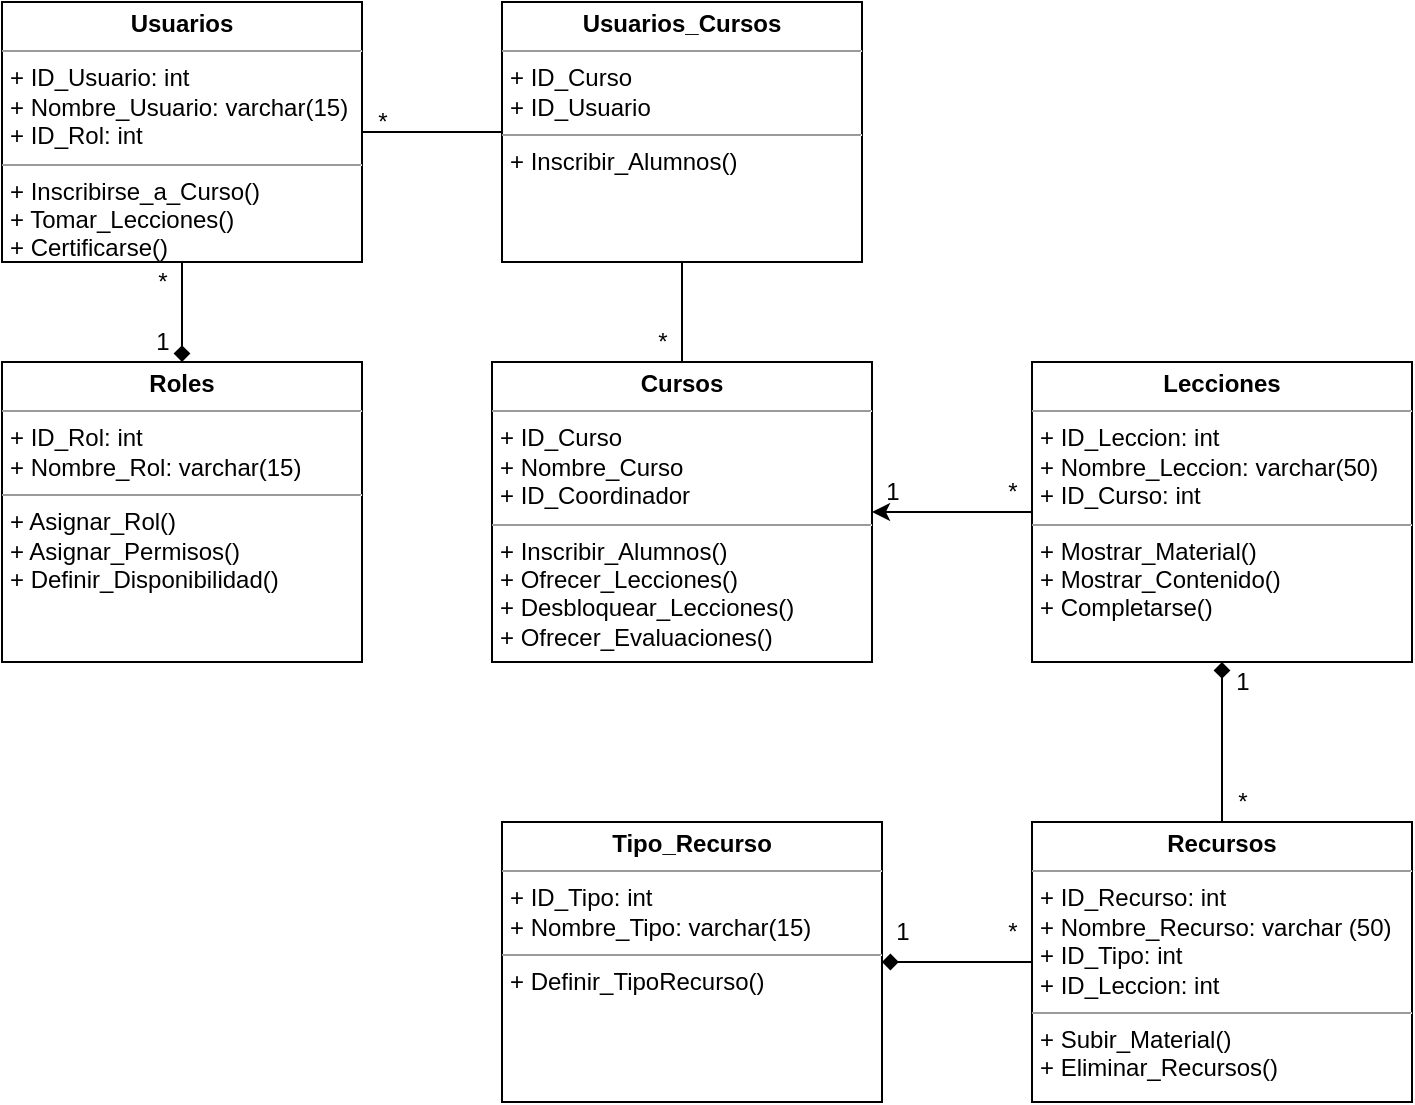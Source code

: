 <mxfile>
    <diagram id="Nqe3qxnj7Zk19PZjEjGg" name="Page-4">
        <mxGraphModel dx="806" dy="683" grid="1" gridSize="10" guides="1" tooltips="1" connect="1" arrows="1" fold="1" page="1" pageScale="1" pageWidth="827" pageHeight="1169" math="0" shadow="0">
            <root>
                <mxCell id="24DHd9_LYdAzeUiGqDe0-0"/>
                <mxCell id="24DHd9_LYdAzeUiGqDe0-1" parent="24DHd9_LYdAzeUiGqDe0-0"/>
                <mxCell id="24DHd9_LYdAzeUiGqDe0-21" style="edgeStyle=orthogonalEdgeStyle;rounded=0;orthogonalLoop=1;jettySize=auto;html=1;exitX=1;exitY=0.5;exitDx=0;exitDy=0;entryX=0;entryY=0.5;entryDx=0;entryDy=0;endArrow=none;endFill=0;" edge="1" parent="24DHd9_LYdAzeUiGqDe0-1" source="24DHd9_LYdAzeUiGqDe0-6" target="24DHd9_LYdAzeUiGqDe0-18">
                    <mxGeometry relative="1" as="geometry"/>
                </mxCell>
                <mxCell id="24DHd9_LYdAzeUiGqDe0-32" style="edgeStyle=orthogonalEdgeStyle;rounded=0;orthogonalLoop=1;jettySize=auto;html=1;exitX=0.5;exitY=1;exitDx=0;exitDy=0;entryX=0.5;entryY=0;entryDx=0;entryDy=0;endArrow=diamond;endFill=1;" edge="1" parent="24DHd9_LYdAzeUiGqDe0-1" source="24DHd9_LYdAzeUiGqDe0-6" target="24DHd9_LYdAzeUiGqDe0-9">
                    <mxGeometry relative="1" as="geometry"/>
                </mxCell>
                <mxCell id="24DHd9_LYdAzeUiGqDe0-6" value="&lt;p style=&quot;margin: 0px ; margin-top: 4px ; text-align: center&quot;&gt;&lt;b&gt;Usuarios&lt;/b&gt;&lt;/p&gt;&lt;hr size=&quot;1&quot;&gt;&lt;p style=&quot;margin: 0px ; margin-left: 4px&quot;&gt;+ ID_Usuario: int&lt;br&gt;+ Nombre_Usuario: varchar(15)&lt;/p&gt;&lt;p style=&quot;margin: 0px ; margin-left: 4px&quot;&gt;+ ID_Rol: int&lt;/p&gt;&lt;hr size=&quot;1&quot;&gt;&lt;p style=&quot;margin: 0px ; margin-left: 4px&quot;&gt;+ Inscribirse_a_Curso()&lt;/p&gt;&lt;p style=&quot;margin: 0px ; margin-left: 4px&quot;&gt;+ Tomar_Lecciones()&lt;/p&gt;&lt;p style=&quot;margin: 0px ; margin-left: 4px&quot;&gt;+ Certificarse()&lt;/p&gt;" style="verticalAlign=top;align=left;overflow=fill;fontSize=12;fontFamily=Helvetica;html=1;" vertex="1" parent="24DHd9_LYdAzeUiGqDe0-1">
                    <mxGeometry x="40" y="40" width="180" height="130" as="geometry"/>
                </mxCell>
                <mxCell id="24DHd9_LYdAzeUiGqDe0-22" style="edgeStyle=orthogonalEdgeStyle;rounded=0;orthogonalLoop=1;jettySize=auto;html=1;exitX=0.5;exitY=0;exitDx=0;exitDy=0;entryX=0.5;entryY=1;entryDx=0;entryDy=0;endArrow=none;endFill=0;" edge="1" parent="24DHd9_LYdAzeUiGqDe0-1" source="24DHd9_LYdAzeUiGqDe0-7" target="24DHd9_LYdAzeUiGqDe0-18">
                    <mxGeometry relative="1" as="geometry"/>
                </mxCell>
                <mxCell id="24DHd9_LYdAzeUiGqDe0-7" value="&lt;p style=&quot;margin: 0px ; margin-top: 4px ; text-align: center&quot;&gt;&lt;b&gt;Cursos&lt;/b&gt;&lt;/p&gt;&lt;hr size=&quot;1&quot;&gt;&lt;p style=&quot;margin: 0px ; margin-left: 4px&quot;&gt;+ ID_Curso&lt;/p&gt;&lt;p style=&quot;margin: 0px ; margin-left: 4px&quot;&gt;+ Nombre_Curso&lt;br&gt;+ ID_Coordinador&lt;/p&gt;&lt;hr size=&quot;1&quot;&gt;&lt;p style=&quot;margin: 0px ; margin-left: 4px&quot;&gt;+ Inscribir_Alumnos()&lt;/p&gt;&lt;p style=&quot;margin: 0px ; margin-left: 4px&quot;&gt;+ Ofrecer_Lecciones()&lt;/p&gt;&lt;p style=&quot;margin: 0px ; margin-left: 4px&quot;&gt;+ Desbloquear_Lecciones()&lt;/p&gt;&lt;p style=&quot;margin: 0px ; margin-left: 4px&quot;&gt;+ Ofrecer_Evaluaciones()&lt;/p&gt;" style="verticalAlign=top;align=left;overflow=fill;fontSize=12;fontFamily=Helvetica;html=1;" vertex="1" parent="24DHd9_LYdAzeUiGqDe0-1">
                    <mxGeometry x="285" y="220" width="190" height="150" as="geometry"/>
                </mxCell>
                <mxCell id="24DHd9_LYdAzeUiGqDe0-24" style="edgeStyle=orthogonalEdgeStyle;rounded=0;orthogonalLoop=1;jettySize=auto;html=1;exitX=0;exitY=0.5;exitDx=0;exitDy=0;entryX=1;entryY=0.5;entryDx=0;entryDy=0;" edge="1" parent="24DHd9_LYdAzeUiGqDe0-1" source="24DHd9_LYdAzeUiGqDe0-8" target="24DHd9_LYdAzeUiGqDe0-7">
                    <mxGeometry relative="1" as="geometry"/>
                </mxCell>
                <mxCell id="24DHd9_LYdAzeUiGqDe0-8" value="&lt;p style=&quot;margin: 0px ; margin-top: 4px ; text-align: center&quot;&gt;&lt;b&gt;Lecciones&lt;/b&gt;&lt;/p&gt;&lt;hr size=&quot;1&quot;&gt;&lt;p style=&quot;margin: 0px ; margin-left: 4px&quot;&gt;+ ID_Leccion: int&lt;/p&gt;&lt;p style=&quot;margin: 0px ; margin-left: 4px&quot;&gt;+ Nombre_Leccion: varchar(50)&lt;/p&gt;&lt;p style=&quot;margin: 0px ; margin-left: 4px&quot;&gt;+ ID_Curso: int&lt;/p&gt;&lt;hr size=&quot;1&quot;&gt;&lt;p style=&quot;margin: 0px ; margin-left: 4px&quot;&gt;+ Mostrar_Material()&lt;/p&gt;&lt;p style=&quot;margin: 0px ; margin-left: 4px&quot;&gt;+ Mostrar_Contenido()&lt;/p&gt;&lt;p style=&quot;margin: 0px ; margin-left: 4px&quot;&gt;+ Completarse()&lt;/p&gt;" style="verticalAlign=top;align=left;overflow=fill;fontSize=12;fontFamily=Helvetica;html=1;" vertex="1" parent="24DHd9_LYdAzeUiGqDe0-1">
                    <mxGeometry x="555" y="220" width="190" height="150" as="geometry"/>
                </mxCell>
                <mxCell id="24DHd9_LYdAzeUiGqDe0-9" value="&lt;p style=&quot;margin: 0px ; margin-top: 4px ; text-align: center&quot;&gt;&lt;b&gt;Roles&lt;/b&gt;&lt;/p&gt;&lt;hr size=&quot;1&quot;&gt;&lt;p style=&quot;margin: 0px ; margin-left: 4px&quot;&gt;+ ID_Rol: int&lt;/p&gt;&lt;p style=&quot;margin: 0px ; margin-left: 4px&quot;&gt;+ Nombre_Rol: varchar(15)&lt;/p&gt;&lt;hr size=&quot;1&quot;&gt;&lt;p style=&quot;margin: 0px ; margin-left: 4px&quot;&gt;+ Asignar_Rol()&lt;/p&gt;&lt;p style=&quot;margin: 0px ; margin-left: 4px&quot;&gt;+ Asignar_Permisos()&lt;/p&gt;&lt;p style=&quot;margin: 0px ; margin-left: 4px&quot;&gt;+ Definir_Disponibilidad()&lt;/p&gt;" style="verticalAlign=top;align=left;overflow=fill;fontSize=12;fontFamily=Helvetica;html=1;" vertex="1" parent="24DHd9_LYdAzeUiGqDe0-1">
                    <mxGeometry x="40" y="220" width="180" height="150" as="geometry"/>
                </mxCell>
                <mxCell id="24DHd9_LYdAzeUiGqDe0-28" style="edgeStyle=orthogonalEdgeStyle;rounded=0;orthogonalLoop=1;jettySize=auto;html=1;exitX=0.5;exitY=0;exitDx=0;exitDy=0;entryX=0.5;entryY=1;entryDx=0;entryDy=0;endArrow=diamond;endFill=1;" edge="1" parent="24DHd9_LYdAzeUiGqDe0-1" source="24DHd9_LYdAzeUiGqDe0-10" target="24DHd9_LYdAzeUiGqDe0-8">
                    <mxGeometry relative="1" as="geometry"/>
                </mxCell>
                <mxCell id="24DHd9_LYdAzeUiGqDe0-38" style="edgeStyle=orthogonalEdgeStyle;rounded=0;orthogonalLoop=1;jettySize=auto;html=1;exitX=0;exitY=0.5;exitDx=0;exitDy=0;entryX=1;entryY=0.5;entryDx=0;entryDy=0;endArrow=diamond;endFill=1;" edge="1" parent="24DHd9_LYdAzeUiGqDe0-1" source="24DHd9_LYdAzeUiGqDe0-10" target="24DHd9_LYdAzeUiGqDe0-11">
                    <mxGeometry relative="1" as="geometry"/>
                </mxCell>
                <mxCell id="24DHd9_LYdAzeUiGqDe0-10" value="&lt;p style=&quot;margin: 0px ; margin-top: 4px ; text-align: center&quot;&gt;&lt;b&gt;Recursos&lt;/b&gt;&lt;/p&gt;&lt;hr size=&quot;1&quot;&gt;&lt;p style=&quot;margin: 0px ; margin-left: 4px&quot;&gt;+ ID_Recurso: int&lt;/p&gt;&lt;p style=&quot;margin: 0px ; margin-left: 4px&quot;&gt;+ Nombre_Recurso: varchar (50)&lt;/p&gt;&lt;p style=&quot;margin: 0px ; margin-left: 4px&quot;&gt;+ ID_Tipo: int&lt;/p&gt;&lt;p style=&quot;margin: 0px ; margin-left: 4px&quot;&gt;+ ID_Leccion: int&lt;/p&gt;&lt;hr size=&quot;1&quot;&gt;&lt;p style=&quot;margin: 0px ; margin-left: 4px&quot;&gt;+ Subir_Material()&lt;/p&gt;&lt;p style=&quot;margin: 0px ; margin-left: 4px&quot;&gt;+ Eliminar_Recursos()&lt;/p&gt;" style="verticalAlign=top;align=left;overflow=fill;fontSize=12;fontFamily=Helvetica;html=1;" vertex="1" parent="24DHd9_LYdAzeUiGqDe0-1">
                    <mxGeometry x="555" y="450" width="190" height="140" as="geometry"/>
                </mxCell>
                <mxCell id="24DHd9_LYdAzeUiGqDe0-11" value="&lt;p style=&quot;margin: 0px ; margin-top: 4px ; text-align: center&quot;&gt;&lt;b&gt;Tipo_Recurso&lt;/b&gt;&lt;/p&gt;&lt;hr size=&quot;1&quot;&gt;&lt;p style=&quot;margin: 0px ; margin-left: 4px&quot;&gt;+ ID_Tipo: int&lt;/p&gt;&lt;p style=&quot;margin: 0px ; margin-left: 4px&quot;&gt;+ Nombre_Tipo: varchar(15)&lt;/p&gt;&lt;hr size=&quot;1&quot;&gt;&lt;p style=&quot;margin: 0px ; margin-left: 4px&quot;&gt;+ Definir_TipoRecurso()&lt;/p&gt;" style="verticalAlign=top;align=left;overflow=fill;fontSize=12;fontFamily=Helvetica;html=1;" vertex="1" parent="24DHd9_LYdAzeUiGqDe0-1">
                    <mxGeometry x="290" y="450" width="190" height="140" as="geometry"/>
                </mxCell>
                <mxCell id="24DHd9_LYdAzeUiGqDe0-18" value="&lt;p style=&quot;margin: 0px ; margin-top: 4px ; text-align: center&quot;&gt;&lt;b&gt;Usuarios_Cursos&lt;/b&gt;&lt;/p&gt;&lt;hr size=&quot;1&quot;&gt;&lt;p style=&quot;margin: 0px ; margin-left: 4px&quot;&gt;+ ID_Curso&lt;br&gt;&lt;/p&gt;&lt;p style=&quot;margin: 0px ; margin-left: 4px&quot;&gt;+ ID_Usuario&lt;/p&gt;&lt;hr size=&quot;1&quot;&gt;&lt;p style=&quot;margin: 0px ; margin-left: 4px&quot;&gt;+ Inscribir_Alumnos()&lt;/p&gt;" style="verticalAlign=top;align=left;overflow=fill;fontSize=12;fontFamily=Helvetica;html=1;" vertex="1" parent="24DHd9_LYdAzeUiGqDe0-1">
                    <mxGeometry x="290" y="40" width="180" height="130" as="geometry"/>
                </mxCell>
                <mxCell id="24DHd9_LYdAzeUiGqDe0-25" value="1" style="text;html=1;align=center;verticalAlign=middle;resizable=0;points=[];autosize=1;" vertex="1" parent="24DHd9_LYdAzeUiGqDe0-1">
                    <mxGeometry x="475" y="275" width="20" height="20" as="geometry"/>
                </mxCell>
                <mxCell id="24DHd9_LYdAzeUiGqDe0-26" value="*" style="text;html=1;align=center;verticalAlign=middle;resizable=0;points=[];autosize=1;" vertex="1" parent="24DHd9_LYdAzeUiGqDe0-1">
                    <mxGeometry x="535" y="275" width="20" height="20" as="geometry"/>
                </mxCell>
                <mxCell id="24DHd9_LYdAzeUiGqDe0-29" value="1" style="text;html=1;align=center;verticalAlign=middle;resizable=0;points=[];autosize=1;" vertex="1" parent="24DHd9_LYdAzeUiGqDe0-1">
                    <mxGeometry x="650" y="370" width="20" height="20" as="geometry"/>
                </mxCell>
                <mxCell id="24DHd9_LYdAzeUiGqDe0-30" value="*" style="text;html=1;align=center;verticalAlign=middle;resizable=0;points=[];autosize=1;" vertex="1" parent="24DHd9_LYdAzeUiGqDe0-1">
                    <mxGeometry x="220" y="90" width="20" height="20" as="geometry"/>
                </mxCell>
                <mxCell id="24DHd9_LYdAzeUiGqDe0-31" value="*" style="text;html=1;align=center;verticalAlign=middle;resizable=0;points=[];autosize=1;" vertex="1" parent="24DHd9_LYdAzeUiGqDe0-1">
                    <mxGeometry x="360" y="200" width="20" height="20" as="geometry"/>
                </mxCell>
                <mxCell id="24DHd9_LYdAzeUiGqDe0-33" value="*" style="text;html=1;align=center;verticalAlign=middle;resizable=0;points=[];autosize=1;" vertex="1" parent="24DHd9_LYdAzeUiGqDe0-1">
                    <mxGeometry x="110" y="170" width="20" height="20" as="geometry"/>
                </mxCell>
                <mxCell id="24DHd9_LYdAzeUiGqDe0-35" value="1" style="text;html=1;align=center;verticalAlign=middle;resizable=0;points=[];autosize=1;" vertex="1" parent="24DHd9_LYdAzeUiGqDe0-1">
                    <mxGeometry x="110" y="200" width="20" height="20" as="geometry"/>
                </mxCell>
                <mxCell id="24DHd9_LYdAzeUiGqDe0-36" value="*" style="text;html=1;align=center;verticalAlign=middle;resizable=0;points=[];autosize=1;" vertex="1" parent="24DHd9_LYdAzeUiGqDe0-1">
                    <mxGeometry x="650" y="430" width="20" height="20" as="geometry"/>
                </mxCell>
                <mxCell id="24DHd9_LYdAzeUiGqDe0-39" value="*" style="text;html=1;align=center;verticalAlign=middle;resizable=0;points=[];autosize=1;" vertex="1" parent="24DHd9_LYdAzeUiGqDe0-1">
                    <mxGeometry x="535" y="495" width="20" height="20" as="geometry"/>
                </mxCell>
                <mxCell id="24DHd9_LYdAzeUiGqDe0-40" value="1" style="text;html=1;align=center;verticalAlign=middle;resizable=0;points=[];autosize=1;" vertex="1" parent="24DHd9_LYdAzeUiGqDe0-1">
                    <mxGeometry x="480" y="495" width="20" height="20" as="geometry"/>
                </mxCell>
            </root>
        </mxGraphModel>
    </diagram>
    <diagram id="UTpa0vSlOsTXCOfH_6tE" name="Page-1">
        <mxGraphModel dx="564" dy="478" grid="1" gridSize="10" guides="1" tooltips="1" connect="1" arrows="1" fold="1" page="1" pageScale="1" pageWidth="827" pageHeight="1169" math="0" shadow="0">
            <root>
                <mxCell id="0"/>
                <mxCell id="1" parent="0"/>
                <mxCell id="15" style="edgeStyle=orthogonalEdgeStyle;rounded=0;orthogonalLoop=1;jettySize=auto;html=1;exitX=0.5;exitY=1;exitDx=0;exitDy=0;dashed=1;endArrow=none;endFill=0;" parent="1" source="16" edge="1">
                    <mxGeometry relative="1" as="geometry">
                        <mxPoint x="605" y="480" as="targetPoint"/>
                    </mxGeometry>
                </mxCell>
                <mxCell id="12" style="edgeStyle=orthogonalEdgeStyle;rounded=0;orthogonalLoop=1;jettySize=auto;html=1;exitX=0.5;exitY=1;exitDx=0;exitDy=0;dashed=1;endArrow=none;endFill=0;" parent="1" source="11" edge="1">
                    <mxGeometry relative="1" as="geometry">
                        <mxPoint x="445" y="480" as="targetPoint"/>
                    </mxGeometry>
                </mxCell>
                <mxCell id="10" style="edgeStyle=orthogonalEdgeStyle;rounded=0;orthogonalLoop=1;jettySize=auto;html=1;exitX=0.5;exitY=1;exitDx=0;exitDy=0;dashed=1;endArrow=none;endFill=0;" parent="1" source="9" edge="1">
                    <mxGeometry relative="1" as="geometry">
                        <mxPoint x="285" y="480" as="targetPoint"/>
                    </mxGeometry>
                </mxCell>
                <mxCell id="8" style="edgeStyle=orthogonalEdgeStyle;rounded=0;orthogonalLoop=1;jettySize=auto;html=1;dashed=1;endArrow=none;endFill=0;" parent="1" source="3" edge="1">
                    <mxGeometry relative="1" as="geometry">
                        <mxPoint x="125" y="480" as="targetPoint"/>
                    </mxGeometry>
                </mxCell>
                <mxCell id="6" style="edgeStyle=orthogonalEdgeStyle;rounded=0;orthogonalLoop=1;jettySize=auto;html=1;entryX=0;entryY=0.19;entryDx=0;entryDy=0;entryPerimeter=0;endArrow=openAsync;endFill=0;" parent="1" edge="1">
                    <mxGeometry relative="1" as="geometry">
                        <mxPoint x="130" y="179.9" as="sourcePoint"/>
                        <mxPoint x="280" y="179.9" as="targetPoint"/>
                        <Array as="points">
                            <mxPoint x="160" y="179"/>
                        </Array>
                    </mxGeometry>
                </mxCell>
                <mxCell id="2" value="" style="html=1;points=[];perimeter=orthogonalPerimeter;" parent="1" vertex="1">
                    <mxGeometry x="120" y="160" width="10" height="280" as="geometry"/>
                </mxCell>
                <mxCell id="3" value="Usuario" style="shape=umlActor;verticalLabelPosition=bottom;verticalAlign=top;html=1;" parent="1" vertex="1">
                    <mxGeometry x="110" y="50" width="30" height="60" as="geometry"/>
                </mxCell>
                <mxCell id="17" style="edgeStyle=orthogonalEdgeStyle;rounded=0;orthogonalLoop=1;jettySize=auto;html=1;endArrow=openAsync;endFill=0;entryX=0;entryY=0.127;entryDx=0;entryDy=0;entryPerimeter=0;" parent="1" source="5" target="11" edge="1">
                    <mxGeometry relative="1" as="geometry">
                        <mxPoint x="400" y="224" as="targetPoint"/>
                        <Array as="points">
                            <mxPoint x="330" y="199"/>
                        </Array>
                    </mxGeometry>
                </mxCell>
                <mxCell id="5" value="" style="html=1;points=[];perimeter=orthogonalPerimeter;" parent="1" vertex="1">
                    <mxGeometry x="280" y="160" width="10" height="280" as="geometry"/>
                </mxCell>
                <mxCell id="7" value="1. Elegir lección ()" style="text;html=1;align=center;verticalAlign=middle;resizable=0;points=[];autosize=1;" parent="1" vertex="1">
                    <mxGeometry x="145" y="160" width="110" height="20" as="geometry"/>
                </mxCell>
                <mxCell id="9" value="&lt;u&gt;:Interfaz&lt;/u&gt;" style="html=1;" parent="1" vertex="1">
                    <mxGeometry x="230" y="70" width="110" height="50" as="geometry"/>
                </mxCell>
                <mxCell id="13" value="&lt;u&gt;:Lecciones&lt;/u&gt;" style="html=1;" parent="1" vertex="1">
                    <mxGeometry x="390" y="70" width="110" height="50" as="geometry"/>
                </mxCell>
                <mxCell id="27" style="edgeStyle=orthogonalEdgeStyle;rounded=0;orthogonalLoop=1;jettySize=auto;html=1;dashed=1;endArrow=classic;endFill=1;strokeWidth=2;exitX=0.052;exitY=0.458;exitDx=0;exitDy=0;exitPerimeter=0;entryX=1.078;entryY=0.453;entryDx=0;entryDy=0;entryPerimeter=0;" parent="1" source="14" target="11" edge="1">
                    <mxGeometry relative="1" as="geometry">
                        <mxPoint x="480" y="310" as="targetPoint"/>
                        <Array as="points">
                            <mxPoint x="601" y="290"/>
                            <mxPoint x="451" y="290"/>
                        </Array>
                    </mxGeometry>
                </mxCell>
                <mxCell id="14" value="" style="html=1;points=[];perimeter=orthogonalPerimeter;" parent="1" vertex="1">
                    <mxGeometry x="600" y="160" width="10" height="280" as="geometry"/>
                </mxCell>
                <mxCell id="16" value="&lt;u&gt;:BD&lt;/u&gt;" style="html=1;" parent="1" vertex="1">
                    <mxGeometry x="550" y="70" width="110" height="50" as="geometry"/>
                </mxCell>
                <mxCell id="18" value="2. Consultar&lt;br&gt;lección ()" style="text;html=1;align=center;verticalAlign=middle;resizable=0;points=[];autosize=1;" parent="1" vertex="1">
                    <mxGeometry x="320" y="165" width="80" height="30" as="geometry"/>
                </mxCell>
                <mxCell id="20" style="edgeStyle=orthogonalEdgeStyle;rounded=0;orthogonalLoop=1;jettySize=auto;html=1;endArrow=openAsync;endFill=0;entryX=0;entryY=0.195;entryDx=0;entryDy=0;entryPerimeter=0;" parent="1" edge="1">
                    <mxGeometry relative="1" as="geometry">
                        <mxPoint x="450" y="220" as="sourcePoint"/>
                        <mxPoint x="600" y="220" as="targetPoint"/>
                        <Array as="points">
                            <mxPoint x="490" y="220"/>
                            <mxPoint x="490" y="220"/>
                        </Array>
                    </mxGeometry>
                </mxCell>
                <mxCell id="21" value="3. Consultar datos ()" style="text;html=1;align=center;verticalAlign=middle;resizable=0;points=[];autosize=1;" parent="1" vertex="1">
                    <mxGeometry x="460" y="195" width="120" height="20" as="geometry"/>
                </mxCell>
                <mxCell id="23" style="edgeStyle=orthogonalEdgeStyle;rounded=0;orthogonalLoop=1;jettySize=auto;html=1;endArrow=openAsync;endFill=0;entryX=1.3;entryY=0.414;entryDx=0;entryDy=0;entryPerimeter=0;" parent="1" source="14" target="14" edge="1">
                    <mxGeometry relative="1" as="geometry">
                        <Array as="points">
                            <mxPoint x="630" y="240"/>
                            <mxPoint x="630" y="276"/>
                        </Array>
                    </mxGeometry>
                </mxCell>
                <mxCell id="24" value="4. Verificar datos ()" style="text;html=1;align=center;verticalAlign=middle;resizable=0;points=[];autosize=1;" parent="1" vertex="1">
                    <mxGeometry x="620" y="220" width="120" height="20" as="geometry"/>
                </mxCell>
                <mxCell id="28" value="5. Lección encontrada&amp;nbsp;()" style="text;html=1;align=center;verticalAlign=middle;resizable=0;points=[];autosize=1;" parent="1" vertex="1">
                    <mxGeometry x="460" y="265" width="140" height="20" as="geometry"/>
                </mxCell>
                <mxCell id="32" value="6. Cargar&amp;nbsp;lección ()" style="text;html=1;align=center;verticalAlign=middle;resizable=0;points=[];autosize=1;" parent="1" vertex="1">
                    <mxGeometry x="300" y="292.5" width="120" height="20" as="geometry"/>
                </mxCell>
                <mxCell id="11" value="" style="html=1;points=[];perimeter=orthogonalPerimeter;" parent="1" vertex="1">
                    <mxGeometry x="440" y="165" width="10" height="275" as="geometry"/>
                </mxCell>
                <mxCell id="35" style="edgeStyle=orthogonalEdgeStyle;rounded=0;orthogonalLoop=1;jettySize=auto;html=1;exitX=0.5;exitY=1;exitDx=0;exitDy=0;dashed=1;endArrow=none;endFill=0;" parent="1" source="13" target="11" edge="1">
                    <mxGeometry relative="1" as="geometry">
                        <mxPoint x="445" y="120" as="sourcePoint"/>
                        <mxPoint x="445" y="480" as="targetPoint"/>
                    </mxGeometry>
                </mxCell>
                <mxCell id="37" style="edgeStyle=orthogonalEdgeStyle;rounded=0;orthogonalLoop=1;jettySize=auto;html=1;dashed=1;endArrow=classic;endFill=1;strokeWidth=2;exitX=-0.033;exitY=0.761;exitDx=0;exitDy=0;exitPerimeter=0;entryX=1.167;entryY=0.758;entryDx=0;entryDy=0;entryPerimeter=0;" parent="1" edge="1">
                    <mxGeometry relative="1" as="geometry">
                        <mxPoint x="438" y="319.64" as="sourcePoint"/>
                        <mxPoint x="290" y="320.34" as="targetPoint"/>
                        <Array as="points">
                            <mxPoint x="290.33" y="319.27"/>
                        </Array>
                    </mxGeometry>
                </mxCell>
                <mxCell id="jA-4isyJX7njnUFwlpwX-37" value="6. Mostrar lección&lt;br&gt;y material ()" style="text;html=1;align=center;verticalAlign=middle;resizable=0;points=[];autosize=1;" parent="1" vertex="1">
                    <mxGeometry x="150" y="315" width="110" height="30" as="geometry"/>
                </mxCell>
                <mxCell id="jA-4isyJX7njnUFwlpwX-38" style="edgeStyle=orthogonalEdgeStyle;rounded=0;orthogonalLoop=1;jettySize=auto;html=1;dashed=1;endArrow=classic;endFill=1;strokeWidth=2;exitX=-0.033;exitY=0.761;exitDx=0;exitDy=0;exitPerimeter=0;entryX=1.167;entryY=0.758;entryDx=0;entryDy=0;entryPerimeter=0;" parent="1" edge="1">
                    <mxGeometry relative="1" as="geometry">
                        <mxPoint x="280" y="350" as="sourcePoint"/>
                        <mxPoint x="132" y="350.7" as="targetPoint"/>
                        <Array as="points">
                            <mxPoint x="132.33" y="349.63"/>
                        </Array>
                    </mxGeometry>
                </mxCell>
            </root>
        </mxGraphModel>
    </diagram>
    <diagram id="-jZxRLC4S9wv842001ob" name="Page-2">
        <mxGraphModel dx="564" dy="478" grid="1" gridSize="10" guides="1" tooltips="1" connect="1" arrows="1" fold="1" page="1" pageScale="1" pageWidth="827" pageHeight="1169" math="0" shadow="0">
            <root>
                <mxCell id="WA0DGInW2srtDhoLaO1W-0"/>
                <mxCell id="WA0DGInW2srtDhoLaO1W-1" parent="WA0DGInW2srtDhoLaO1W-0"/>
                <mxCell id="2i4LaCo3bFuLr-Ti20YC-0" style="edgeStyle=orthogonalEdgeStyle;rounded=0;orthogonalLoop=1;jettySize=auto;html=1;exitX=0.5;exitY=1;exitDx=0;exitDy=0;dashed=1;endArrow=none;endFill=0;" parent="WA0DGInW2srtDhoLaO1W-1" source="2i4LaCo3bFuLr-Ti20YC-14" edge="1">
                    <mxGeometry relative="1" as="geometry">
                        <mxPoint x="605" y="400" as="targetPoint"/>
                    </mxGeometry>
                </mxCell>
                <mxCell id="2i4LaCo3bFuLr-Ti20YC-1" style="edgeStyle=orthogonalEdgeStyle;rounded=0;orthogonalLoop=1;jettySize=auto;html=1;exitX=0.5;exitY=1;exitDx=0;exitDy=0;dashed=1;endArrow=none;endFill=0;" parent="WA0DGInW2srtDhoLaO1W-1" source="2i4LaCo3bFuLr-Ti20YC-22" edge="1">
                    <mxGeometry relative="1" as="geometry">
                        <mxPoint x="445" y="400" as="targetPoint"/>
                    </mxGeometry>
                </mxCell>
                <mxCell id="2i4LaCo3bFuLr-Ti20YC-2" style="edgeStyle=orthogonalEdgeStyle;rounded=0;orthogonalLoop=1;jettySize=auto;html=1;exitX=0.5;exitY=1;exitDx=0;exitDy=0;dashed=1;endArrow=none;endFill=0;" parent="WA0DGInW2srtDhoLaO1W-1" source="2i4LaCo3bFuLr-Ti20YC-10" edge="1">
                    <mxGeometry relative="1" as="geometry">
                        <mxPoint x="285" y="400" as="targetPoint"/>
                    </mxGeometry>
                </mxCell>
                <mxCell id="2i4LaCo3bFuLr-Ti20YC-3" style="edgeStyle=orthogonalEdgeStyle;rounded=0;orthogonalLoop=1;jettySize=auto;html=1;dashed=1;endArrow=none;endFill=0;" parent="WA0DGInW2srtDhoLaO1W-1" source="2i4LaCo3bFuLr-Ti20YC-6" edge="1">
                    <mxGeometry relative="1" as="geometry">
                        <mxPoint x="125" y="400" as="targetPoint"/>
                    </mxGeometry>
                </mxCell>
                <mxCell id="2i4LaCo3bFuLr-Ti20YC-4" style="edgeStyle=orthogonalEdgeStyle;rounded=0;orthogonalLoop=1;jettySize=auto;html=1;entryX=0;entryY=0.19;entryDx=0;entryDy=0;entryPerimeter=0;endArrow=openAsync;endFill=0;" parent="WA0DGInW2srtDhoLaO1W-1" edge="1">
                    <mxGeometry relative="1" as="geometry">
                        <mxPoint x="130" y="179.9" as="sourcePoint"/>
                        <mxPoint x="280" y="179.9" as="targetPoint"/>
                        <Array as="points">
                            <mxPoint x="160" y="179"/>
                        </Array>
                    </mxGeometry>
                </mxCell>
                <mxCell id="2i4LaCo3bFuLr-Ti20YC-5" value="" style="html=1;points=[];perimeter=orthogonalPerimeter;" parent="WA0DGInW2srtDhoLaO1W-1" vertex="1">
                    <mxGeometry x="120" y="160" width="10" height="220" as="geometry"/>
                </mxCell>
                <mxCell id="2i4LaCo3bFuLr-Ti20YC-6" value="Usuario" style="shape=umlActor;verticalLabelPosition=bottom;verticalAlign=top;html=1;" parent="WA0DGInW2srtDhoLaO1W-1" vertex="1">
                    <mxGeometry x="110" y="50" width="30" height="60" as="geometry"/>
                </mxCell>
                <mxCell id="2i4LaCo3bFuLr-Ti20YC-7" style="edgeStyle=orthogonalEdgeStyle;rounded=0;orthogonalLoop=1;jettySize=auto;html=1;endArrow=openAsync;endFill=0;entryX=0;entryY=0.158;entryDx=0;entryDy=0;entryPerimeter=0;" parent="WA0DGInW2srtDhoLaO1W-1" source="2i4LaCo3bFuLr-Ti20YC-8" target="2i4LaCo3bFuLr-Ti20YC-22" edge="1">
                    <mxGeometry relative="1" as="geometry">
                        <mxPoint x="410" y="210" as="targetPoint"/>
                        <Array as="points">
                            <mxPoint x="410" y="199"/>
                            <mxPoint x="410" y="199"/>
                        </Array>
                    </mxGeometry>
                </mxCell>
                <mxCell id="2i4LaCo3bFuLr-Ti20YC-8" value="" style="html=1;points=[];perimeter=orthogonalPerimeter;" parent="WA0DGInW2srtDhoLaO1W-1" vertex="1">
                    <mxGeometry x="280" y="160" width="10" height="220" as="geometry"/>
                </mxCell>
                <mxCell id="2i4LaCo3bFuLr-Ti20YC-9" value="1. Ingresar credenciales ()" style="text;html=1;align=center;verticalAlign=middle;resizable=0;points=[];autosize=1;" parent="WA0DGInW2srtDhoLaO1W-1" vertex="1">
                    <mxGeometry x="130" y="160" width="150" height="20" as="geometry"/>
                </mxCell>
                <mxCell id="2i4LaCo3bFuLr-Ti20YC-10" value="&lt;u&gt;:Interfaz&lt;/u&gt;" style="html=1;" parent="WA0DGInW2srtDhoLaO1W-1" vertex="1">
                    <mxGeometry x="230" y="70" width="110" height="50" as="geometry"/>
                </mxCell>
                <mxCell id="2i4LaCo3bFuLr-Ti20YC-11" value="&lt;u&gt;:Usuarios&lt;/u&gt;" style="html=1;" parent="WA0DGInW2srtDhoLaO1W-1" vertex="1">
                    <mxGeometry x="390" y="70" width="110" height="50" as="geometry"/>
                </mxCell>
                <mxCell id="2i4LaCo3bFuLr-Ti20YC-12" style="edgeStyle=orthogonalEdgeStyle;rounded=0;orthogonalLoop=1;jettySize=auto;html=1;dashed=1;endArrow=classic;endFill=1;strokeWidth=2;exitX=-0.2;exitY=0.595;exitDx=0;exitDy=0;exitPerimeter=0;" parent="WA0DGInW2srtDhoLaO1W-1" source="2i4LaCo3bFuLr-Ti20YC-13" edge="1">
                    <mxGeometry relative="1" as="geometry">
                        <mxPoint x="451" y="290" as="targetPoint"/>
                        <Array as="points">
                            <mxPoint x="601" y="291"/>
                        </Array>
                    </mxGeometry>
                </mxCell>
                <mxCell id="2i4LaCo3bFuLr-Ti20YC-13" value="" style="html=1;points=[];perimeter=orthogonalPerimeter;" parent="WA0DGInW2srtDhoLaO1W-1" vertex="1">
                    <mxGeometry x="600" y="160" width="10" height="220" as="geometry"/>
                </mxCell>
                <mxCell id="2i4LaCo3bFuLr-Ti20YC-14" value="&lt;u&gt;:BD&lt;/u&gt;" style="html=1;" parent="WA0DGInW2srtDhoLaO1W-1" vertex="1">
                    <mxGeometry x="550" y="70" width="110" height="50" as="geometry"/>
                </mxCell>
                <mxCell id="2i4LaCo3bFuLr-Ti20YC-15" value="2. Enviar credenciales ()" style="text;html=1;align=center;verticalAlign=middle;resizable=0;points=[];autosize=1;" parent="WA0DGInW2srtDhoLaO1W-1" vertex="1">
                    <mxGeometry x="290" y="180" width="140" height="20" as="geometry"/>
                </mxCell>
                <mxCell id="2i4LaCo3bFuLr-Ti20YC-16" style="edgeStyle=orthogonalEdgeStyle;rounded=0;orthogonalLoop=1;jettySize=auto;html=1;endArrow=openAsync;endFill=0;entryX=0;entryY=0.195;entryDx=0;entryDy=0;entryPerimeter=0;" parent="WA0DGInW2srtDhoLaO1W-1" edge="1">
                    <mxGeometry relative="1" as="geometry">
                        <mxPoint x="450" y="220" as="sourcePoint"/>
                        <mxPoint x="600" y="220" as="targetPoint"/>
                        <Array as="points">
                            <mxPoint x="490" y="220"/>
                            <mxPoint x="490" y="220"/>
                        </Array>
                    </mxGeometry>
                </mxCell>
                <mxCell id="2i4LaCo3bFuLr-Ti20YC-17" value="3. Comprobar datos&lt;br&gt;existentes&amp;nbsp;()" style="text;html=1;align=center;verticalAlign=middle;resizable=0;points=[];autosize=1;" parent="WA0DGInW2srtDhoLaO1W-1" vertex="1">
                    <mxGeometry x="460" y="190" width="120" height="30" as="geometry"/>
                </mxCell>
                <mxCell id="2i4LaCo3bFuLr-Ti20YC-18" style="edgeStyle=orthogonalEdgeStyle;rounded=0;orthogonalLoop=1;jettySize=auto;html=1;endArrow=openAsync;endFill=0;entryX=1.233;entryY=0.535;entryDx=0;entryDy=0;entryPerimeter=0;" parent="WA0DGInW2srtDhoLaO1W-1" source="2i4LaCo3bFuLr-Ti20YC-13" target="2i4LaCo3bFuLr-Ti20YC-13" edge="1">
                    <mxGeometry relative="1" as="geometry">
                        <Array as="points">
                            <mxPoint x="630" y="240"/>
                            <mxPoint x="630" y="276"/>
                            <mxPoint x="612" y="276"/>
                        </Array>
                        <mxPoint x="660" y="276" as="targetPoint"/>
                    </mxGeometry>
                </mxCell>
                <mxCell id="2i4LaCo3bFuLr-Ti20YC-19" value="4. Verificar datos ()" style="text;html=1;align=center;verticalAlign=middle;resizable=0;points=[];autosize=1;" parent="WA0DGInW2srtDhoLaO1W-1" vertex="1">
                    <mxGeometry x="610" y="220" width="120" height="20" as="geometry"/>
                </mxCell>
                <mxCell id="2i4LaCo3bFuLr-Ti20YC-20" value="5. Datos encontrados ()" style="text;html=1;align=center;verticalAlign=middle;resizable=0;points=[];autosize=1;" parent="WA0DGInW2srtDhoLaO1W-1" vertex="1">
                    <mxGeometry x="450" y="260" width="140" height="20" as="geometry"/>
                </mxCell>
                <mxCell id="2i4LaCo3bFuLr-Ti20YC-21" value="6. Permitir acceso ()" style="text;html=1;align=center;verticalAlign=middle;resizable=0;points=[];autosize=1;" parent="WA0DGInW2srtDhoLaO1W-1" vertex="1">
                    <mxGeometry x="300" y="292.5" width="120" height="20" as="geometry"/>
                </mxCell>
                <mxCell id="2i4LaCo3bFuLr-Ti20YC-22" value="" style="html=1;points=[];perimeter=orthogonalPerimeter;" parent="WA0DGInW2srtDhoLaO1W-1" vertex="1">
                    <mxGeometry x="440" y="165" width="10" height="215" as="geometry"/>
                </mxCell>
                <mxCell id="2i4LaCo3bFuLr-Ti20YC-23" style="edgeStyle=orthogonalEdgeStyle;rounded=0;orthogonalLoop=1;jettySize=auto;html=1;exitX=0.5;exitY=1;exitDx=0;exitDy=0;dashed=1;endArrow=none;endFill=0;" parent="WA0DGInW2srtDhoLaO1W-1" source="2i4LaCo3bFuLr-Ti20YC-11" target="2i4LaCo3bFuLr-Ti20YC-22" edge="1">
                    <mxGeometry relative="1" as="geometry">
                        <mxPoint x="445" y="120" as="sourcePoint"/>
                        <mxPoint x="445" y="480" as="targetPoint"/>
                    </mxGeometry>
                </mxCell>
                <mxCell id="2i4LaCo3bFuLr-Ti20YC-24" style="edgeStyle=orthogonalEdgeStyle;rounded=0;orthogonalLoop=1;jettySize=auto;html=1;dashed=1;endArrow=classic;endFill=1;strokeWidth=2;exitX=-0.033;exitY=0.761;exitDx=0;exitDy=0;exitPerimeter=0;entryX=1.167;entryY=0.758;entryDx=0;entryDy=0;entryPerimeter=0;" parent="WA0DGInW2srtDhoLaO1W-1" edge="1">
                    <mxGeometry relative="1" as="geometry">
                        <mxPoint x="438" y="319.64" as="sourcePoint"/>
                        <mxPoint x="290" y="320.34" as="targetPoint"/>
                        <Array as="points">
                            <mxPoint x="290.33" y="319.27"/>
                        </Array>
                    </mxGeometry>
                </mxCell>
                <mxCell id="ols5wGm_letIbzoZtpYg-0" style="edgeStyle=orthogonalEdgeStyle;rounded=0;orthogonalLoop=1;jettySize=auto;html=1;dashed=1;endArrow=classic;endFill=1;strokeWidth=2;exitX=-0.033;exitY=0.761;exitDx=0;exitDy=0;exitPerimeter=0;entryX=1.167;entryY=0.758;entryDx=0;entryDy=0;entryPerimeter=0;" parent="WA0DGInW2srtDhoLaO1W-1" edge="1">
                    <mxGeometry relative="1" as="geometry">
                        <mxPoint x="279" y="341.0" as="sourcePoint"/>
                        <mxPoint x="131" y="341.04" as="targetPoint"/>
                        <Array as="points">
                            <mxPoint x="131.33" y="339.97"/>
                        </Array>
                    </mxGeometry>
                </mxCell>
                <mxCell id="ols5wGm_letIbzoZtpYg-1" value="7. Mostrar pantalla&lt;br&gt;de inicio ()" style="text;html=1;align=center;verticalAlign=middle;resizable=0;points=[];autosize=1;" parent="WA0DGInW2srtDhoLaO1W-1" vertex="1">
                    <mxGeometry x="150" y="307.5" width="110" height="30" as="geometry"/>
                </mxCell>
            </root>
        </mxGraphModel>
    </diagram>
    <diagram id="RAAcxbvZTZpj2GGkz58Y" name="Page-3">
        <mxGraphModel dx="564" dy="478" grid="1" gridSize="10" guides="1" tooltips="1" connect="1" arrows="1" fold="1" page="1" pageScale="1" pageWidth="827" pageHeight="1169" math="0" shadow="0">
            <root>
                <mxCell id="O3XE6Z1dFgyX0R8R69tm-0"/>
                <mxCell id="O3XE6Z1dFgyX0R8R69tm-1" parent="O3XE6Z1dFgyX0R8R69tm-0"/>
                <mxCell id="6dhxYTvuhVnLwks4QEei-2" style="edgeStyle=orthogonalEdgeStyle;rounded=0;orthogonalLoop=1;jettySize=auto;html=1;exitX=0.5;exitY=1;exitDx=0;exitDy=0;dashed=1;endArrow=none;endFill=0;" parent="O3XE6Z1dFgyX0R8R69tm-1" source="6dhxYTvuhVnLwks4QEei-10" edge="1">
                    <mxGeometry relative="1" as="geometry">
                        <mxPoint x="285" y="300" as="targetPoint"/>
                    </mxGeometry>
                </mxCell>
                <mxCell id="6dhxYTvuhVnLwks4QEei-3" style="edgeStyle=orthogonalEdgeStyle;rounded=0;orthogonalLoop=1;jettySize=auto;html=1;dashed=1;endArrow=none;endFill=0;" parent="O3XE6Z1dFgyX0R8R69tm-1" source="6dhxYTvuhVnLwks4QEei-6" edge="1">
                    <mxGeometry relative="1" as="geometry">
                        <mxPoint x="125" y="300" as="targetPoint"/>
                    </mxGeometry>
                </mxCell>
                <mxCell id="6dhxYTvuhVnLwks4QEei-4" style="edgeStyle=orthogonalEdgeStyle;rounded=0;orthogonalLoop=1;jettySize=auto;html=1;entryX=0;entryY=0.19;entryDx=0;entryDy=0;entryPerimeter=0;endArrow=openAsync;endFill=0;" parent="O3XE6Z1dFgyX0R8R69tm-1" edge="1">
                    <mxGeometry relative="1" as="geometry">
                        <mxPoint x="130" y="179.9" as="sourcePoint"/>
                        <mxPoint x="280" y="179.9" as="targetPoint"/>
                        <Array as="points">
                            <mxPoint x="160" y="179"/>
                        </Array>
                    </mxGeometry>
                </mxCell>
                <mxCell id="6dhxYTvuhVnLwks4QEei-5" value="" style="html=1;points=[];perimeter=orthogonalPerimeter;" parent="O3XE6Z1dFgyX0R8R69tm-1" vertex="1">
                    <mxGeometry x="120" y="160" width="10" height="120" as="geometry"/>
                </mxCell>
                <mxCell id="6dhxYTvuhVnLwks4QEei-6" value="Usuario" style="shape=umlActor;verticalLabelPosition=bottom;verticalAlign=top;html=1;" parent="O3XE6Z1dFgyX0R8R69tm-1" vertex="1">
                    <mxGeometry x="110" y="50" width="30" height="60" as="geometry"/>
                </mxCell>
                <mxCell id="6dhxYTvuhVnLwks4QEei-8" value="" style="html=1;points=[];perimeter=orthogonalPerimeter;" parent="O3XE6Z1dFgyX0R8R69tm-1" vertex="1">
                    <mxGeometry x="280" y="160" width="10" height="120" as="geometry"/>
                </mxCell>
                <mxCell id="6dhxYTvuhVnLwks4QEei-9" value="1. Elegir cierre&lt;br&gt;de sesión ()" style="text;html=1;align=center;verticalAlign=middle;resizable=0;points=[];autosize=1;" parent="O3XE6Z1dFgyX0R8R69tm-1" vertex="1">
                    <mxGeometry x="155" y="150" width="90" height="30" as="geometry"/>
                </mxCell>
                <mxCell id="6dhxYTvuhVnLwks4QEei-10" value="&lt;u&gt;:Interfaz&lt;/u&gt;" style="html=1;" parent="O3XE6Z1dFgyX0R8R69tm-1" vertex="1">
                    <mxGeometry x="230" y="70" width="110" height="50" as="geometry"/>
                </mxCell>
                <mxCell id="6dhxYTvuhVnLwks4QEei-24" style="edgeStyle=orthogonalEdgeStyle;rounded=0;orthogonalLoop=1;jettySize=auto;html=1;dashed=1;endArrow=classic;endFill=1;strokeWidth=2;exitX=-0.033;exitY=0.761;exitDx=0;exitDy=0;exitPerimeter=0;entryX=1.167;entryY=0.758;entryDx=0;entryDy=0;entryPerimeter=0;" parent="O3XE6Z1dFgyX0R8R69tm-1" edge="1">
                    <mxGeometry relative="1" as="geometry">
                        <mxPoint x="280" y="250.0" as="sourcePoint"/>
                        <mxPoint x="132" y="250.7" as="targetPoint"/>
                        <Array as="points">
                            <mxPoint x="132.33" y="249.63"/>
                        </Array>
                    </mxGeometry>
                </mxCell>
                <mxCell id="6dhxYTvuhVnLwks4QEei-50" value="3. Mostrar pantalla&lt;br&gt;de inicio de sesión ()" style="text;html=1;align=center;verticalAlign=middle;resizable=0;points=[];autosize=1;" parent="O3XE6Z1dFgyX0R8R69tm-1" vertex="1">
                    <mxGeometry x="140" y="220" width="130" height="30" as="geometry"/>
                </mxCell>
                <mxCell id="6dhxYTvuhVnLwks4QEei-51" style="edgeStyle=orthogonalEdgeStyle;rounded=0;orthogonalLoop=1;jettySize=auto;html=1;entryX=1.1;entryY=0.287;entryDx=0;entryDy=0;entryPerimeter=0;endArrow=openAsync;endFill=0;" parent="O3XE6Z1dFgyX0R8R69tm-1" target="6dhxYTvuhVnLwks4QEei-8" edge="1">
                    <mxGeometry relative="1" as="geometry">
                        <mxPoint x="290" y="200.0" as="sourcePoint"/>
                        <mxPoint x="440" y="200.0" as="targetPoint"/>
                        <Array as="points">
                            <mxPoint x="320" y="200"/>
                            <mxPoint x="320" y="240"/>
                        </Array>
                    </mxGeometry>
                </mxCell>
                <mxCell id="6dhxYTvuhVnLwks4QEei-52" value="2. Cerrar sesión ()" style="text;html=1;align=center;verticalAlign=middle;resizable=0;points=[];autosize=1;" parent="O3XE6Z1dFgyX0R8R69tm-1" vertex="1">
                    <mxGeometry x="290" y="180" width="110" height="20" as="geometry"/>
                </mxCell>
            </root>
        </mxGraphModel>
    </diagram>
</mxfile>